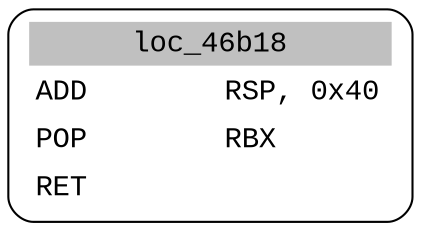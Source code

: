 digraph asm_graph {
1941 [
shape="Mrecord" fontname="Courier New"label =<<table border="0" cellborder="0" cellpadding="3"><tr><td align="center" colspan="2" bgcolor="grey">loc_46b18</td></tr><tr><td align="left">ADD        RSP, 0x40</td></tr><tr><td align="left">POP        RBX</td></tr><tr><td align="left">RET        </td></tr></table>> ];
}